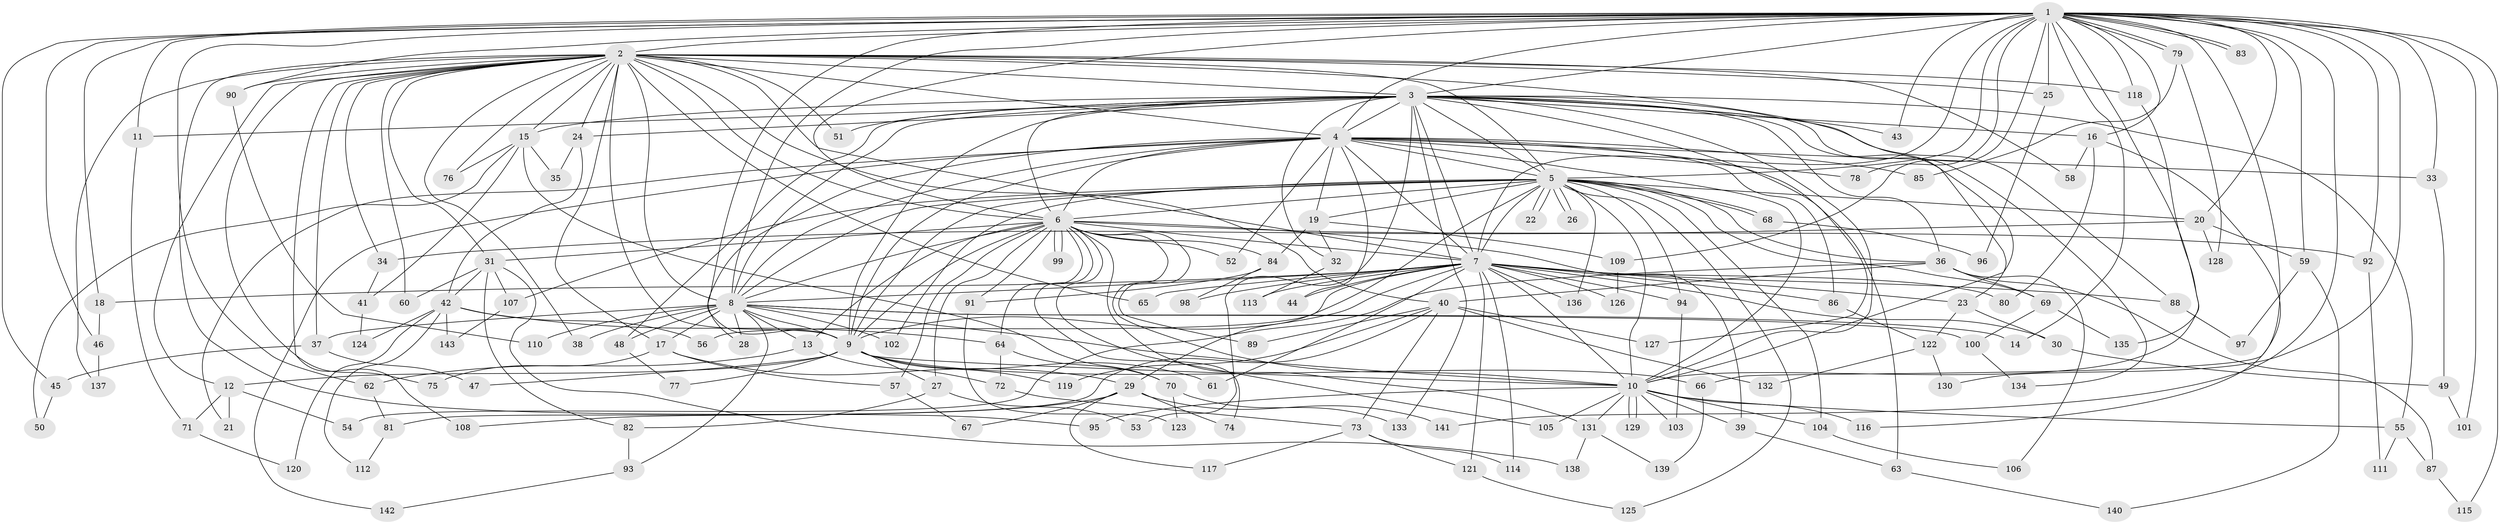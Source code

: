 // coarse degree distribution, {29: 0.017241379310344827, 23: 0.034482758620689655, 12: 0.034482758620689655, 14: 0.034482758620689655, 11: 0.05172413793103448, 10: 0.017241379310344827, 5: 0.1206896551724138, 7: 0.06896551724137931, 3: 0.1724137931034483, 4: 0.06896551724137931, 2: 0.25862068965517243, 1: 0.08620689655172414, 8: 0.034482758620689655}
// Generated by graph-tools (version 1.1) at 2025/49/03/04/25 22:49:50]
// undirected, 143 vertices, 311 edges
graph export_dot {
  node [color=gray90,style=filled];
  1;
  2;
  3;
  4;
  5;
  6;
  7;
  8;
  9;
  10;
  11;
  12;
  13;
  14;
  15;
  16;
  17;
  18;
  19;
  20;
  21;
  22;
  23;
  24;
  25;
  26;
  27;
  28;
  29;
  30;
  31;
  32;
  33;
  34;
  35;
  36;
  37;
  38;
  39;
  40;
  41;
  42;
  43;
  44;
  45;
  46;
  47;
  48;
  49;
  50;
  51;
  52;
  53;
  54;
  55;
  56;
  57;
  58;
  59;
  60;
  61;
  62;
  63;
  64;
  65;
  66;
  67;
  68;
  69;
  70;
  71;
  72;
  73;
  74;
  75;
  76;
  77;
  78;
  79;
  80;
  81;
  82;
  83;
  84;
  85;
  86;
  87;
  88;
  89;
  90;
  91;
  92;
  93;
  94;
  95;
  96;
  97;
  98;
  99;
  100;
  101;
  102;
  103;
  104;
  105;
  106;
  107;
  108;
  109;
  110;
  111;
  112;
  113;
  114;
  115;
  116;
  117;
  118;
  119;
  120;
  121;
  122;
  123;
  124;
  125;
  126;
  127;
  128;
  129;
  130;
  131;
  132;
  133;
  134;
  135;
  136;
  137;
  138;
  139;
  140;
  141;
  142;
  143;
  1 -- 2;
  1 -- 3;
  1 -- 4;
  1 -- 5;
  1 -- 6;
  1 -- 7;
  1 -- 8;
  1 -- 9;
  1 -- 10;
  1 -- 11;
  1 -- 14;
  1 -- 16;
  1 -- 18;
  1 -- 20;
  1 -- 25;
  1 -- 33;
  1 -- 43;
  1 -- 45;
  1 -- 46;
  1 -- 59;
  1 -- 62;
  1 -- 66;
  1 -- 78;
  1 -- 79;
  1 -- 79;
  1 -- 83;
  1 -- 83;
  1 -- 90;
  1 -- 92;
  1 -- 101;
  1 -- 109;
  1 -- 115;
  1 -- 118;
  1 -- 130;
  1 -- 141;
  2 -- 3;
  2 -- 4;
  2 -- 5;
  2 -- 6;
  2 -- 7;
  2 -- 8;
  2 -- 9;
  2 -- 10;
  2 -- 12;
  2 -- 15;
  2 -- 17;
  2 -- 24;
  2 -- 25;
  2 -- 31;
  2 -- 34;
  2 -- 37;
  2 -- 38;
  2 -- 40;
  2 -- 51;
  2 -- 58;
  2 -- 60;
  2 -- 65;
  2 -- 75;
  2 -- 76;
  2 -- 90;
  2 -- 95;
  2 -- 108;
  2 -- 118;
  2 -- 137;
  3 -- 4;
  3 -- 5;
  3 -- 6;
  3 -- 7;
  3 -- 8;
  3 -- 9;
  3 -- 10;
  3 -- 11;
  3 -- 15;
  3 -- 16;
  3 -- 23;
  3 -- 24;
  3 -- 32;
  3 -- 36;
  3 -- 43;
  3 -- 48;
  3 -- 51;
  3 -- 53;
  3 -- 55;
  3 -- 88;
  3 -- 127;
  3 -- 133;
  3 -- 134;
  4 -- 5;
  4 -- 6;
  4 -- 7;
  4 -- 8;
  4 -- 9;
  4 -- 10;
  4 -- 19;
  4 -- 21;
  4 -- 28;
  4 -- 33;
  4 -- 44;
  4 -- 52;
  4 -- 63;
  4 -- 78;
  4 -- 85;
  4 -- 86;
  4 -- 142;
  5 -- 6;
  5 -- 7;
  5 -- 8;
  5 -- 9;
  5 -- 10;
  5 -- 19;
  5 -- 20;
  5 -- 22;
  5 -- 22;
  5 -- 26;
  5 -- 26;
  5 -- 29;
  5 -- 36;
  5 -- 68;
  5 -- 68;
  5 -- 69;
  5 -- 94;
  5 -- 102;
  5 -- 104;
  5 -- 107;
  5 -- 125;
  5 -- 136;
  6 -- 7;
  6 -- 8;
  6 -- 9;
  6 -- 10;
  6 -- 13;
  6 -- 27;
  6 -- 31;
  6 -- 39;
  6 -- 52;
  6 -- 57;
  6 -- 64;
  6 -- 74;
  6 -- 84;
  6 -- 89;
  6 -- 91;
  6 -- 92;
  6 -- 99;
  6 -- 99;
  6 -- 105;
  6 -- 131;
  7 -- 8;
  7 -- 9;
  7 -- 10;
  7 -- 18;
  7 -- 23;
  7 -- 30;
  7 -- 44;
  7 -- 56;
  7 -- 61;
  7 -- 65;
  7 -- 80;
  7 -- 86;
  7 -- 88;
  7 -- 94;
  7 -- 98;
  7 -- 113;
  7 -- 114;
  7 -- 121;
  7 -- 126;
  7 -- 136;
  8 -- 9;
  8 -- 10;
  8 -- 13;
  8 -- 14;
  8 -- 17;
  8 -- 28;
  8 -- 37;
  8 -- 38;
  8 -- 48;
  8 -- 93;
  8 -- 100;
  8 -- 102;
  8 -- 110;
  9 -- 10;
  9 -- 12;
  9 -- 27;
  9 -- 47;
  9 -- 61;
  9 -- 66;
  9 -- 77;
  9 -- 119;
  10 -- 39;
  10 -- 55;
  10 -- 95;
  10 -- 103;
  10 -- 104;
  10 -- 105;
  10 -- 116;
  10 -- 129;
  10 -- 129;
  10 -- 131;
  11 -- 71;
  12 -- 21;
  12 -- 54;
  12 -- 71;
  13 -- 62;
  13 -- 72;
  15 -- 35;
  15 -- 41;
  15 -- 50;
  15 -- 70;
  15 -- 76;
  16 -- 58;
  16 -- 80;
  16 -- 116;
  17 -- 29;
  17 -- 57;
  17 -- 75;
  18 -- 46;
  19 -- 32;
  19 -- 84;
  19 -- 109;
  20 -- 34;
  20 -- 59;
  20 -- 128;
  23 -- 30;
  23 -- 122;
  24 -- 35;
  24 -- 42;
  25 -- 96;
  27 -- 53;
  27 -- 82;
  29 -- 67;
  29 -- 74;
  29 -- 108;
  29 -- 117;
  29 -- 141;
  30 -- 49;
  31 -- 42;
  31 -- 60;
  31 -- 82;
  31 -- 107;
  31 -- 138;
  32 -- 113;
  33 -- 49;
  34 -- 41;
  36 -- 40;
  36 -- 54;
  36 -- 69;
  36 -- 87;
  36 -- 106;
  37 -- 45;
  37 -- 47;
  39 -- 63;
  40 -- 73;
  40 -- 81;
  40 -- 89;
  40 -- 119;
  40 -- 127;
  40 -- 132;
  41 -- 124;
  42 -- 56;
  42 -- 64;
  42 -- 112;
  42 -- 120;
  42 -- 124;
  42 -- 143;
  45 -- 50;
  46 -- 137;
  48 -- 77;
  49 -- 101;
  55 -- 87;
  55 -- 111;
  57 -- 67;
  59 -- 97;
  59 -- 140;
  62 -- 81;
  63 -- 140;
  64 -- 70;
  64 -- 72;
  66 -- 139;
  68 -- 96;
  69 -- 100;
  69 -- 135;
  70 -- 123;
  70 -- 133;
  71 -- 120;
  72 -- 73;
  73 -- 114;
  73 -- 117;
  73 -- 121;
  79 -- 85;
  79 -- 128;
  81 -- 112;
  82 -- 93;
  84 -- 91;
  84 -- 98;
  86 -- 122;
  87 -- 115;
  88 -- 97;
  90 -- 110;
  91 -- 123;
  92 -- 111;
  93 -- 142;
  94 -- 103;
  100 -- 134;
  104 -- 106;
  107 -- 143;
  109 -- 126;
  118 -- 135;
  121 -- 125;
  122 -- 130;
  122 -- 132;
  131 -- 138;
  131 -- 139;
}
